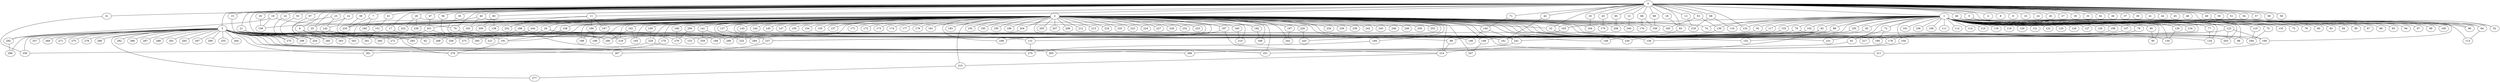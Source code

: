 
graph graphname {
    0 -- 1
0 -- 2
0 -- 3
0 -- 4
0 -- 5
0 -- 6
0 -- 7
0 -- 8
0 -- 9
0 -- 10
0 -- 11
0 -- 12
0 -- 13
0 -- 14
0 -- 15
0 -- 16
0 -- 17
0 -- 18
0 -- 19
0 -- 20
0 -- 21
0 -- 22
0 -- 23
0 -- 24
0 -- 25
0 -- 26
0 -- 27
0 -- 28
0 -- 29
0 -- 30
0 -- 31
0 -- 32
0 -- 33
0 -- 34
0 -- 35
0 -- 36
0 -- 37
0 -- 38
0 -- 39
0 -- 40
0 -- 41
0 -- 42
0 -- 43
0 -- 44
0 -- 45
0 -- 46
0 -- 47
0 -- 48
0 -- 49
0 -- 50
0 -- 51
0 -- 52
0 -- 53
0 -- 54
0 -- 55
0 -- 56
0 -- 57
0 -- 58
0 -- 59
0 -- 60
0 -- 61
0 -- 62
0 -- 63
0 -- 64
0 -- 65
0 -- 66
0 -- 67
0 -- 68
0 -- 69
0 -- 70
0 -- 71
0 -- 132
1 -- 128
1 -- 130
1 -- 131
1 -- 132
1 -- 133
1 -- 134
1 -- 129
1 -- 136
1 -- 135
1 -- 72
1 -- 73
1 -- 74
1 -- 75
1 -- 76
1 -- 77
1 -- 78
1 -- 79
1 -- 80
1 -- 81
1 -- 82
1 -- 83
1 -- 84
1 -- 85
1 -- 86
1 -- 87
1 -- 88
1 -- 89
1 -- 90
1 -- 91
1 -- 92
1 -- 93
1 -- 94
1 -- 95
1 -- 96
1 -- 97
1 -- 98
1 -- 99
1 -- 100
1 -- 101
1 -- 102
1 -- 103
1 -- 104
1 -- 105
1 -- 106
1 -- 107
1 -- 108
1 -- 109
1 -- 110
1 -- 111
1 -- 112
1 -- 113
1 -- 114
1 -- 115
1 -- 116
1 -- 117
1 -- 118
1 -- 119
1 -- 120
1 -- 121
1 -- 122
1 -- 123
1 -- 124
1 -- 125
1 -- 126
1 -- 127
1 -- 203
2 -- 137
2 -- 138
2 -- 139
2 -- 140
2 -- 141
2 -- 142
2 -- 143
2 -- 144
2 -- 145
2 -- 146
2 -- 147
2 -- 148
2 -- 149
2 -- 150
2 -- 151
2 -- 152
2 -- 153
2 -- 154
2 -- 155
2 -- 156
2 -- 157
2 -- 158
2 -- 159
2 -- 160
2 -- 161
2 -- 162
2 -- 163
2 -- 164
2 -- 165
2 -- 166
2 -- 167
2 -- 168
2 -- 169
2 -- 170
2 -- 171
2 -- 172
2 -- 173
2 -- 174
2 -- 175
2 -- 176
2 -- 177
2 -- 178
2 -- 179
2 -- 180
2 -- 181
2 -- 182
2 -- 183
2 -- 184
2 -- 185
2 -- 186
2 -- 187
2 -- 188
2 -- 189
2 -- 190
2 -- 191
2 -- 192
2 -- 193
2 -- 194
2 -- 195
2 -- 196
2 -- 197
2 -- 198
2 -- 199
2 -- 200
2 -- 201
2 -- 202
2 -- 203
2 -- 204
2 -- 205
2 -- 206
2 -- 207
2 -- 208
2 -- 209
2 -- 210
2 -- 211
2 -- 212
2 -- 213
2 -- 214
2 -- 215
2 -- 216
2 -- 217
2 -- 218
2 -- 219
2 -- 220
2 -- 221
2 -- 222
2 -- 223
2 -- 224
2 -- 225
2 -- 226
2 -- 227
2 -- 228
2 -- 229
2 -- 230
2 -- 231
2 -- 232
2 -- 233
2 -- 234
2 -- 235
2 -- 236
2 -- 237
2 -- 238
2 -- 239
2 -- 240
2 -- 241
2 -- 242
2 -- 243
2 -- 244
2 -- 245
2 -- 246
2 -- 247
2 -- 248
2 -- 249
2 -- 250
2 -- 251
2 -- 252
2 -- 253
2 -- 74
3 -- 256
3 -- 258
3 -- 259
3 -- 260
3 -- 261
3 -- 262
3 -- 257
3 -- 264
3 -- 265
3 -- 266
3 -- 267
3 -- 268
3 -- 269
3 -- 270
3 -- 271
3 -- 272
3 -- 273
3 -- 274
3 -- 275
3 -- 276
3 -- 277
3 -- 278
3 -- 279
3 -- 280
3 -- 281
3 -- 282
3 -- 283
3 -- 284
3 -- 285
3 -- 286
3 -- 287
3 -- 288
3 -- 289
3 -- 290
3 -- 291
3 -- 292
3 -- 293
3 -- 294
3 -- 295
3 -- 296
3 -- 297
3 -- 298
3 -- 263
3 -- 299
3 -- 254
3 -- 255
3 -- 131
5 -- 64
5 -- 96
6 -- 285
6 -- 153
6 -- 283
7 -- 180
7 -- 235
11 -- 186
11 -- 262
11 -- 252
11 -- 167
12 -- 240
13 -- 219
14 -- 25
14 -- 221
15 -- 262
16 -- 164
17 -- 295
17 -- 290
18 -- 63
19 -- 70
19 -- 292
19 -- 156
20 -- 156
21 -- 285
21 -- 272
22 -- 270
23 -- 142
23 -- 254
25 -- 62
25 -- 191
28 -- 32
28 -- 222
28 -- 238
29 -- 149
29 -- 268
29 -- 273
29 -- 124
31 -- 256
32 -- 130
35 -- 218
38 -- 235
40 -- 235
40 -- 103
40 -- 163
42 -- 161
43 -- 175
47 -- 201
48 -- 194
49 -- 52
53 -- 136
53 -- 185
55 -- 298
56 -- 191
60 -- 200
60 -- 138
61 -- 151
63 -- 148
64 -- 113
65 -- 206
66 -- 169
66 -- 176
67 -- 276
68 -- 219
68 -- 116
69 -- 169
70 -- 168
70 -- 89
71 -- 140
72 -- 190
72 -- 81
75 -- 294
76 -- 98
76 -- 295
77 -- 124
79 -- 178
79 -- 190
79 -- 217
81 -- 256
82 -- 237
82 -- 284
82 -- 214
86 -- 139
86 -- 237
89 -- 214
90 -- 95
91 -- 290
92 -- 241
102 -- 289
103 -- 161
104 -- 251
105 -- 149
107 -- 231
108 -- 152
110 -- 294
117 -- 218
123 -- 203
123 -- 178
123 -- 194
129 -- 130
131 -- 274
133 -- 273
133 -- 259
136 -- 230
137 -- 237
140 -- 241
140 -- 146
141 -- 225
141 -- 259
142 -- 273
149 -- 247
151 -- 281
158 -- 191
159 -- 229
160 -- 210
162 -- 165
162 -- 290
166 -- 279
167 -- 218
170 -- 276
178 -- 266
182 -- 189
184 -- 274
186 -- 198
186 -- 199
187 -- 214
187 -- 248
188 -- 251
188 -- 272
191 -- 276
194 -- 211
197 -- 202
201 -- 221
201 -- 260
204 -- 258
209 -- 279
214 -- 215
215 -- 277
226 -- 243
229 -- 261
229 -- 251
235 -- 263
237 -- 267
241 -- 265
244 -- 283
292 -- 296

}
